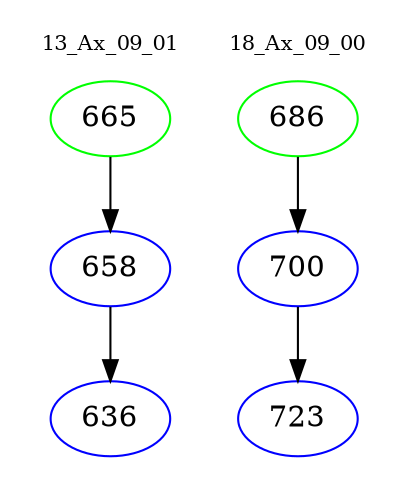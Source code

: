 digraph{
subgraph cluster_0 {
color = white
label = "13_Ax_09_01";
fontsize=10;
T0_665 [label="665", color="green"]
T0_665 -> T0_658 [color="black"]
T0_658 [label="658", color="blue"]
T0_658 -> T0_636 [color="black"]
T0_636 [label="636", color="blue"]
}
subgraph cluster_1 {
color = white
label = "18_Ax_09_00";
fontsize=10;
T1_686 [label="686", color="green"]
T1_686 -> T1_700 [color="black"]
T1_700 [label="700", color="blue"]
T1_700 -> T1_723 [color="black"]
T1_723 [label="723", color="blue"]
}
}
